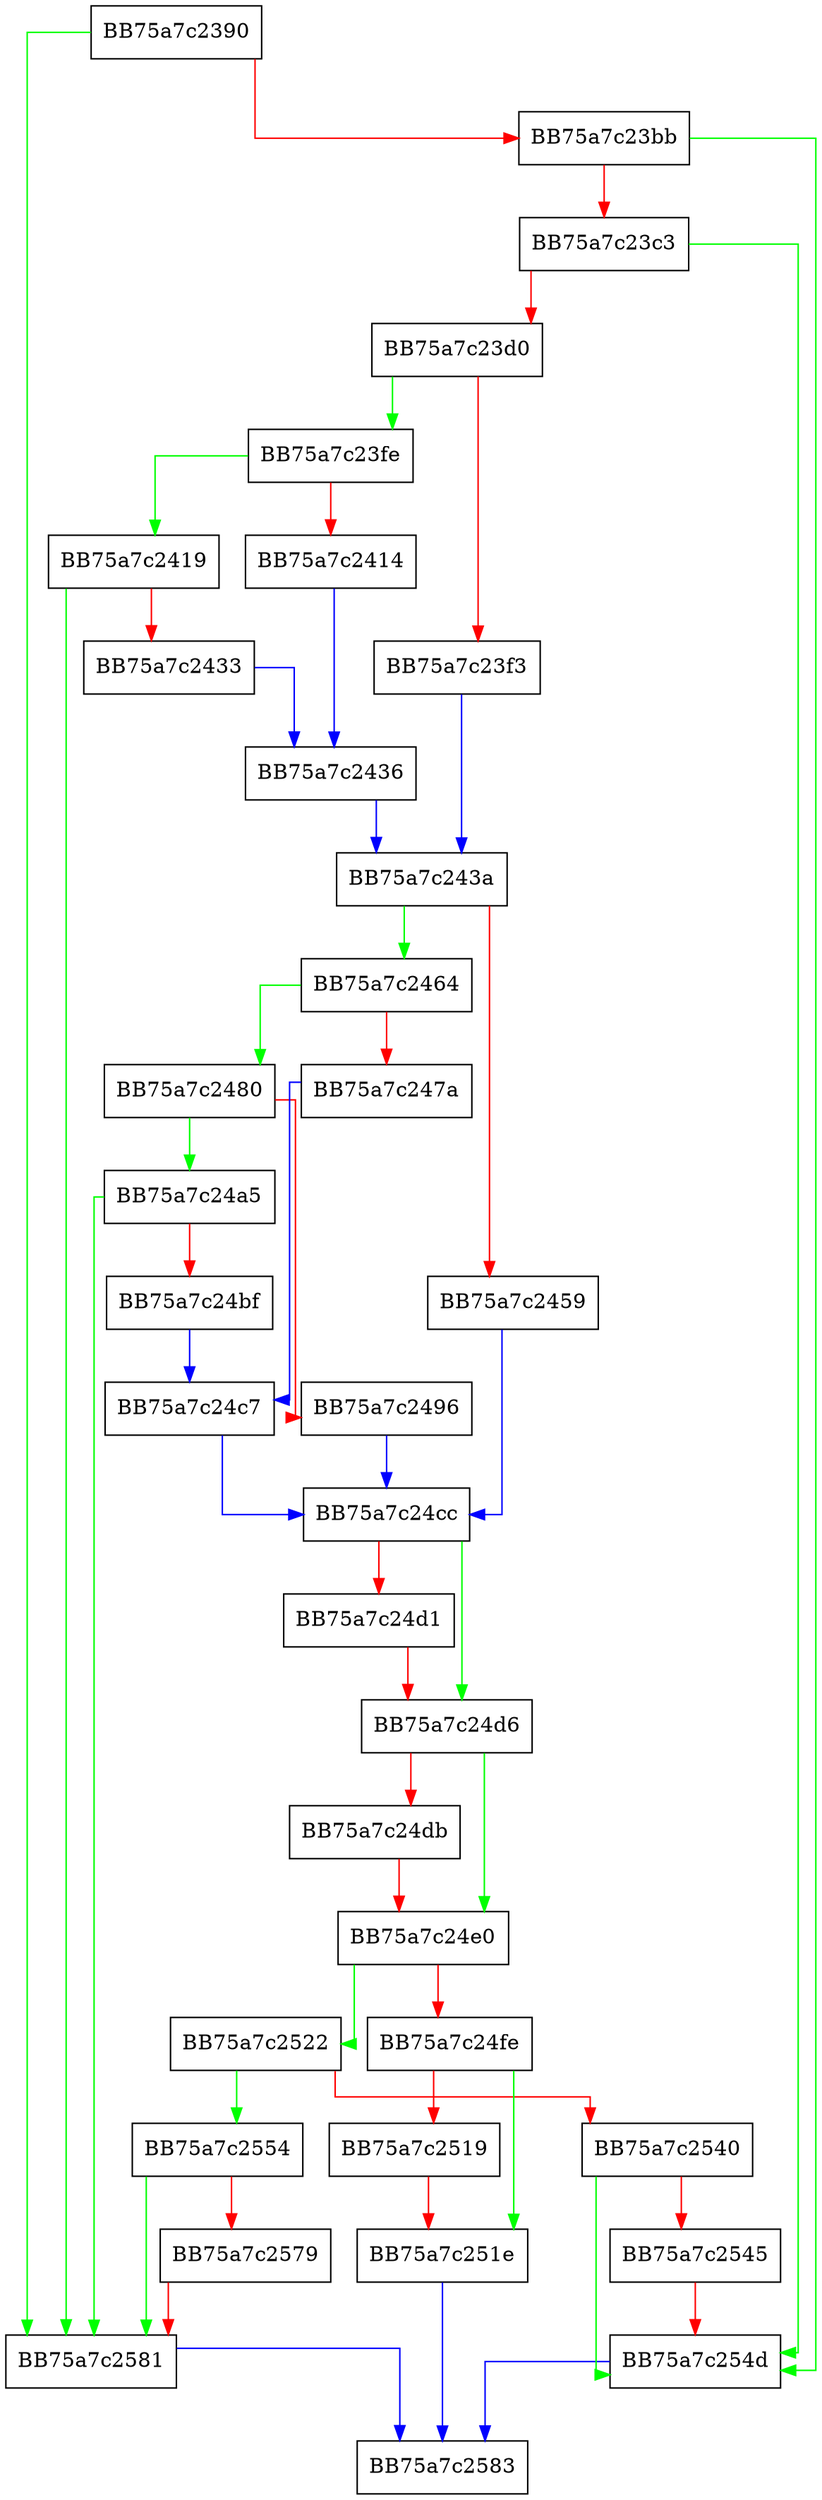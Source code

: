 digraph AsrAutoEnableNdatCallback {
  node [shape="box"];
  graph [splines=ortho];
  BB75a7c2390 -> BB75a7c2581 [color="green"];
  BB75a7c2390 -> BB75a7c23bb [color="red"];
  BB75a7c23bb -> BB75a7c254d [color="green"];
  BB75a7c23bb -> BB75a7c23c3 [color="red"];
  BB75a7c23c3 -> BB75a7c254d [color="green"];
  BB75a7c23c3 -> BB75a7c23d0 [color="red"];
  BB75a7c23d0 -> BB75a7c23fe [color="green"];
  BB75a7c23d0 -> BB75a7c23f3 [color="red"];
  BB75a7c23f3 -> BB75a7c243a [color="blue"];
  BB75a7c23fe -> BB75a7c2419 [color="green"];
  BB75a7c23fe -> BB75a7c2414 [color="red"];
  BB75a7c2414 -> BB75a7c2436 [color="blue"];
  BB75a7c2419 -> BB75a7c2581 [color="green"];
  BB75a7c2419 -> BB75a7c2433 [color="red"];
  BB75a7c2433 -> BB75a7c2436 [color="blue"];
  BB75a7c2436 -> BB75a7c243a [color="blue"];
  BB75a7c243a -> BB75a7c2464 [color="green"];
  BB75a7c243a -> BB75a7c2459 [color="red"];
  BB75a7c2459 -> BB75a7c24cc [color="blue"];
  BB75a7c2464 -> BB75a7c2480 [color="green"];
  BB75a7c2464 -> BB75a7c247a [color="red"];
  BB75a7c247a -> BB75a7c24c7 [color="blue"];
  BB75a7c2480 -> BB75a7c24a5 [color="green"];
  BB75a7c2480 -> BB75a7c2496 [color="red"];
  BB75a7c2496 -> BB75a7c24cc [color="blue"];
  BB75a7c24a5 -> BB75a7c2581 [color="green"];
  BB75a7c24a5 -> BB75a7c24bf [color="red"];
  BB75a7c24bf -> BB75a7c24c7 [color="blue"];
  BB75a7c24c7 -> BB75a7c24cc [color="blue"];
  BB75a7c24cc -> BB75a7c24d6 [color="green"];
  BB75a7c24cc -> BB75a7c24d1 [color="red"];
  BB75a7c24d1 -> BB75a7c24d6 [color="red"];
  BB75a7c24d6 -> BB75a7c24e0 [color="green"];
  BB75a7c24d6 -> BB75a7c24db [color="red"];
  BB75a7c24db -> BB75a7c24e0 [color="red"];
  BB75a7c24e0 -> BB75a7c2522 [color="green"];
  BB75a7c24e0 -> BB75a7c24fe [color="red"];
  BB75a7c24fe -> BB75a7c251e [color="green"];
  BB75a7c24fe -> BB75a7c2519 [color="red"];
  BB75a7c2519 -> BB75a7c251e [color="red"];
  BB75a7c251e -> BB75a7c2583 [color="blue"];
  BB75a7c2522 -> BB75a7c2554 [color="green"];
  BB75a7c2522 -> BB75a7c2540 [color="red"];
  BB75a7c2540 -> BB75a7c254d [color="green"];
  BB75a7c2540 -> BB75a7c2545 [color="red"];
  BB75a7c2545 -> BB75a7c254d [color="red"];
  BB75a7c254d -> BB75a7c2583 [color="blue"];
  BB75a7c2554 -> BB75a7c2581 [color="green"];
  BB75a7c2554 -> BB75a7c2579 [color="red"];
  BB75a7c2579 -> BB75a7c2581 [color="red"];
  BB75a7c2581 -> BB75a7c2583 [color="blue"];
}